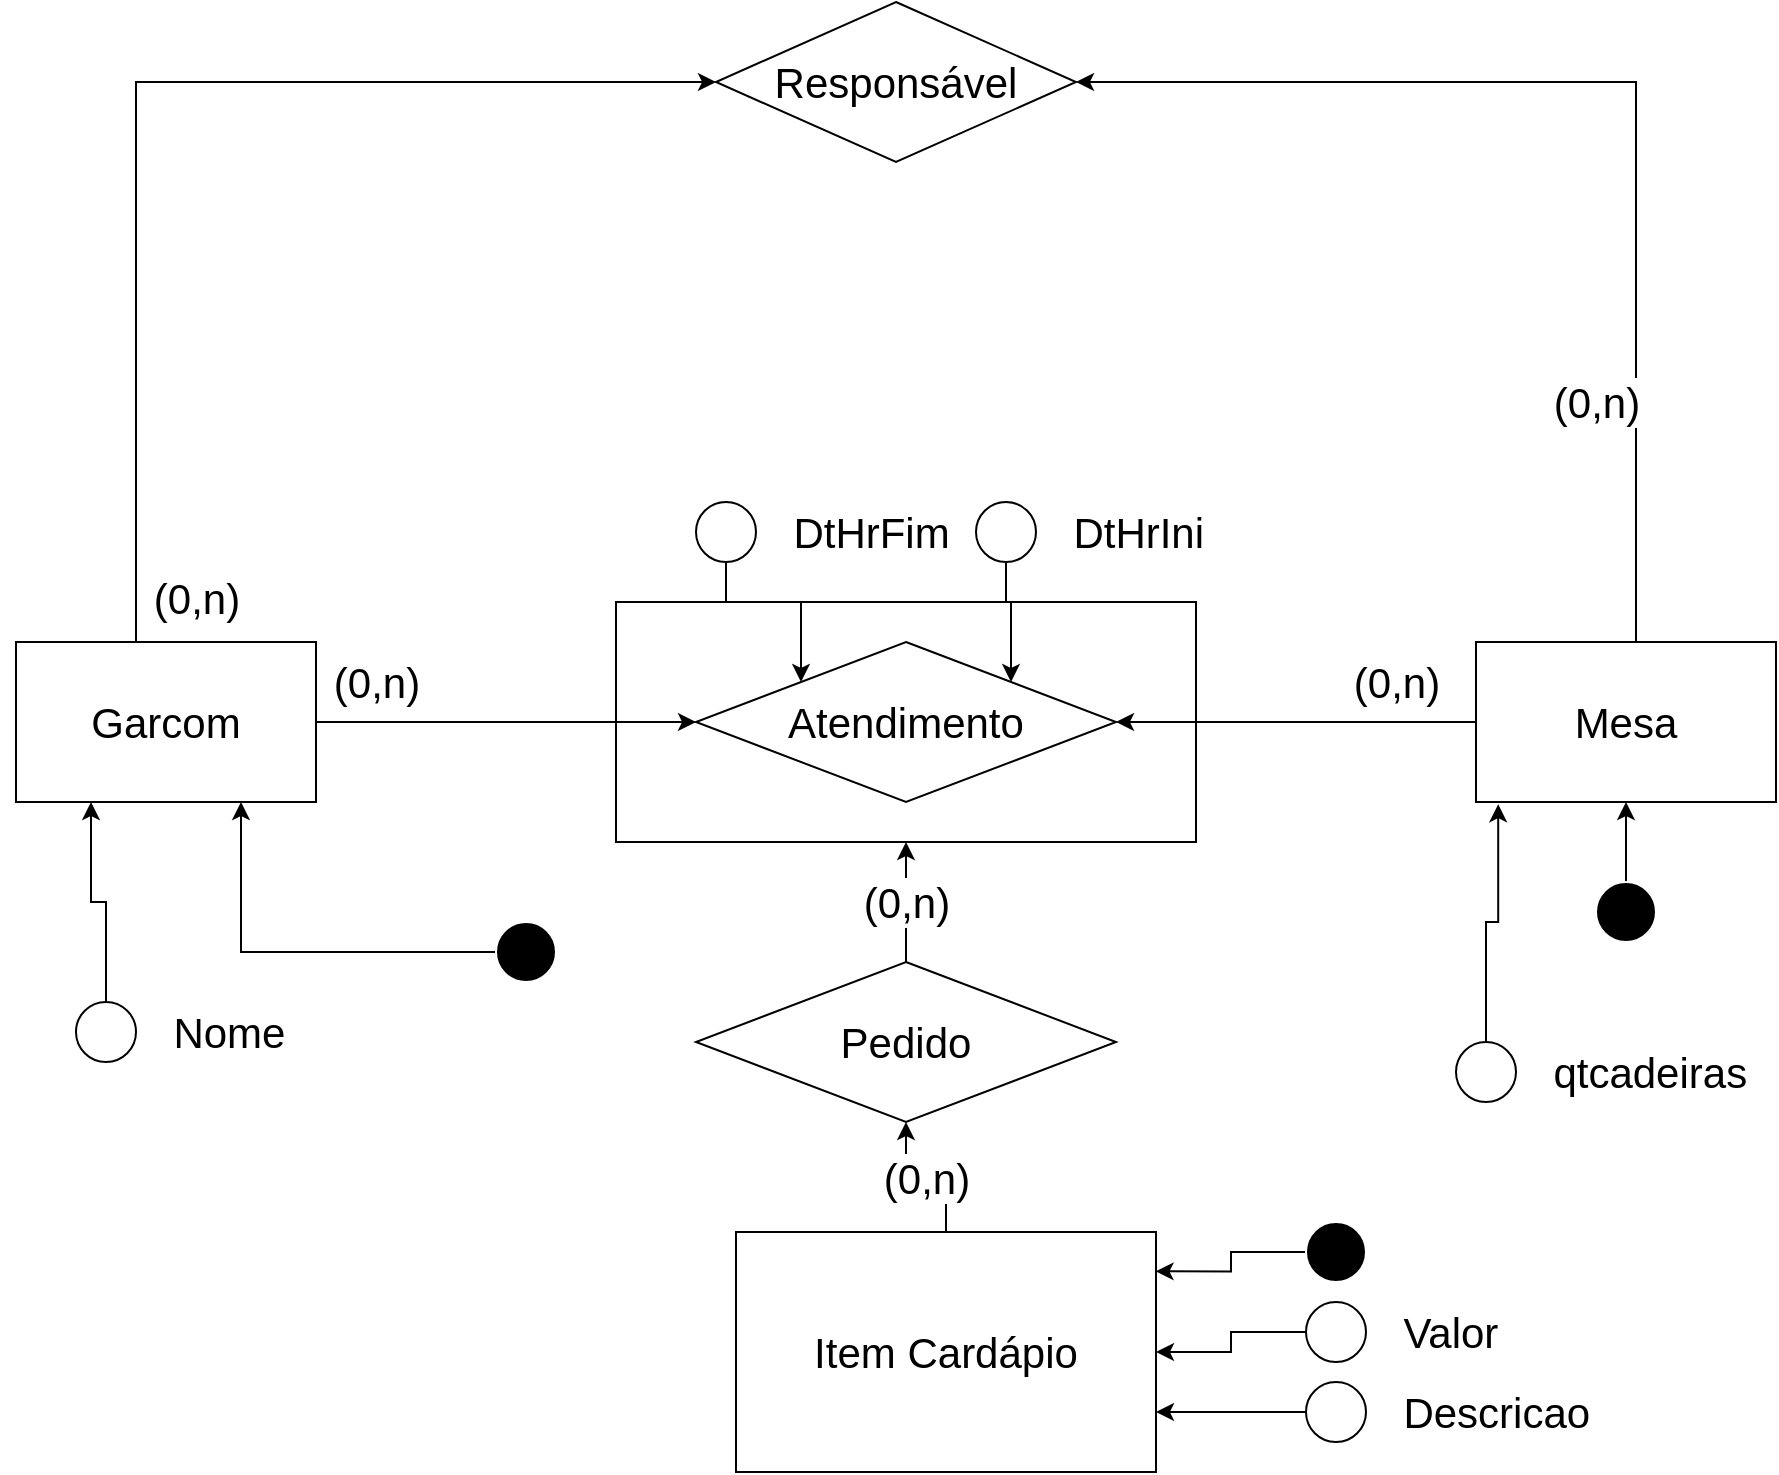 <mxfile>
    <diagram id="57k0my2M7IkiMMH7IKEr" name="Página-1">
        <mxGraphModel dx="1972" dy="2113" grid="1" gridSize="10" guides="1" tooltips="1" connect="1" arrows="1" fold="1" page="1" pageScale="1" pageWidth="827" pageHeight="1169" math="0" shadow="0">
            <root>
                <mxCell id="0"/>
                <mxCell id="1" parent="0"/>
                <mxCell id="71" value="" style="whiteSpace=wrap;html=1;fontSize=21;rounded=0;" parent="1" vertex="1">
                    <mxGeometry x="280" y="-150" width="290" height="120" as="geometry"/>
                </mxCell>
                <mxCell id="47" style="edgeStyle=orthogonalEdgeStyle;rounded=0;html=1;entryX=0.75;entryY=1;entryDx=0;entryDy=0;fontSize=21;" parent="1" source="15" target="37" edge="1">
                    <mxGeometry relative="1" as="geometry"/>
                </mxCell>
                <mxCell id="15" value="&lt;font color=&quot;#ffffff&quot;&gt;&lt;span style=&quot;white-space: pre&quot;&gt;&#9;&lt;/span&gt;Matricula&lt;/font&gt;" style="ellipse;whiteSpace=wrap;html=1;aspect=fixed;fontSize=21;align=left;labelBackgroundColor=none;strokeColor=#FFFFFF;fillColor=#000000;strokeWidth=1;fontColor=#333333;" parent="1" vertex="1">
                    <mxGeometry x="220" y="10" width="30" height="30" as="geometry"/>
                </mxCell>
                <mxCell id="39" value="(0,n)" style="edgeStyle=orthogonalEdgeStyle;html=1;entryX=1;entryY=0.5;entryDx=0;entryDy=0;fontSize=21;rounded=0;" parent="1" source="8" target="38" edge="1">
                    <mxGeometry x="-0.571" y="20" relative="1" as="geometry">
                        <Array as="points">
                            <mxPoint x="790" y="-90"/>
                            <mxPoint x="790" y="-410"/>
                        </Array>
                        <mxPoint as="offset"/>
                    </mxGeometry>
                </mxCell>
                <mxCell id="59" value="(0,n)" style="edgeStyle=orthogonalEdgeStyle;rounded=0;html=1;entryX=1;entryY=0.5;entryDx=0;entryDy=0;fontSize=21;" parent="1" source="8" target="53" edge="1">
                    <mxGeometry x="-0.556" y="-20" relative="1" as="geometry">
                        <mxPoint as="offset"/>
                    </mxGeometry>
                </mxCell>
                <mxCell id="8" value="Mesa" style="rounded=0;whiteSpace=wrap;html=1;fontSize=21;" parent="1" vertex="1">
                    <mxGeometry x="710" y="-130" width="150" height="80" as="geometry"/>
                </mxCell>
                <mxCell id="50" value="" style="edgeStyle=orthogonalEdgeStyle;rounded=0;html=1;fontSize=21;entryX=0.074;entryY=1.014;entryDx=0;entryDy=0;entryPerimeter=0;" parent="1" source="23" target="8" edge="1">
                    <mxGeometry relative="1" as="geometry">
                        <mxPoint x="635" y="-20" as="targetPoint"/>
                    </mxGeometry>
                </mxCell>
                <mxCell id="23" value="&lt;span style=&quot;white-space: pre&quot;&gt;&#9;&lt;/span&gt;qtcadeiras" style="ellipse;whiteSpace=wrap;html=1;aspect=fixed;fontSize=21;align=left;strokeWidth=1;fillColor=#FFFFFF;strokeColor=#000000;" parent="1" vertex="1">
                    <mxGeometry x="700" y="70" width="30" height="30" as="geometry"/>
                </mxCell>
                <mxCell id="40" value="(0,n)" style="edgeStyle=orthogonalEdgeStyle;html=1;exitX=0;exitY=0.5;exitDx=0;exitDy=0;entryX=0;entryY=0.5;entryDx=0;entryDy=0;fontSize=21;rounded=0;" parent="1" source="37" target="38" edge="1">
                    <mxGeometry x="-0.636" y="-30" relative="1" as="geometry">
                        <Array as="points">
                            <mxPoint x="40" y="-90"/>
                            <mxPoint x="40" y="-410"/>
                        </Array>
                        <mxPoint as="offset"/>
                    </mxGeometry>
                </mxCell>
                <mxCell id="58" value="(0,n)" style="edgeStyle=orthogonalEdgeStyle;rounded=0;html=1;entryX=0;entryY=0.5;entryDx=0;entryDy=0;fontSize=21;" parent="1" source="37" target="53" edge="1">
                    <mxGeometry x="-0.684" y="20" relative="1" as="geometry">
                        <Array as="points">
                            <mxPoint x="190" y="-90"/>
                            <mxPoint x="190" y="-90"/>
                        </Array>
                        <mxPoint as="offset"/>
                    </mxGeometry>
                </mxCell>
                <mxCell id="37" value="Garcom" style="rounded=0;whiteSpace=wrap;html=1;fontSize=21;" parent="1" vertex="1">
                    <mxGeometry x="-20" y="-130" width="150" height="80" as="geometry"/>
                </mxCell>
                <mxCell id="38" value="&lt;span style=&quot;font-size: 21px&quot;&gt;Responsável&lt;/span&gt;" style="rhombus;whiteSpace=wrap;html=1;" parent="1" vertex="1">
                    <mxGeometry x="330" y="-450" width="180" height="80" as="geometry"/>
                </mxCell>
                <mxCell id="49" style="edgeStyle=orthogonalEdgeStyle;rounded=0;html=1;entryX=0.25;entryY=1;entryDx=0;entryDy=0;fontSize=21;" parent="1" source="46" target="37" edge="1">
                    <mxGeometry relative="1" as="geometry"/>
                </mxCell>
                <mxCell id="46" value="&lt;span style=&quot;white-space: pre&quot;&gt;&#9;&lt;/span&gt;Nome" style="ellipse;whiteSpace=wrap;html=1;aspect=fixed;fontSize=21;align=left;strokeWidth=1;fillColor=#FFFFFF;strokeColor=#000000;" parent="1" vertex="1">
                    <mxGeometry x="10" y="50" width="30" height="30" as="geometry"/>
                </mxCell>
                <mxCell id="52" style="edgeStyle=orthogonalEdgeStyle;rounded=0;html=1;fontSize=21;" parent="1" source="51" target="8" edge="1">
                    <mxGeometry relative="1" as="geometry"/>
                </mxCell>
                <mxCell id="51" value="&lt;font color=&quot;#ffffff&quot;&gt;&lt;span style=&quot;white-space: pre&quot;&gt;&#9;&lt;/span&gt;Nr&lt;/font&gt;" style="ellipse;whiteSpace=wrap;html=1;aspect=fixed;fontSize=21;align=left;labelBackgroundColor=none;strokeColor=#FFFFFF;fillColor=#000000;strokeWidth=1;fontColor=#333333;" parent="1" vertex="1">
                    <mxGeometry x="770" y="-10" width="30" height="30" as="geometry"/>
                </mxCell>
                <mxCell id="53" value="Atendimento" style="rhombus;whiteSpace=wrap;html=1;fontSize=21;" parent="1" vertex="1">
                    <mxGeometry x="320" y="-130" width="210" height="80" as="geometry"/>
                </mxCell>
                <mxCell id="57" style="edgeStyle=orthogonalEdgeStyle;rounded=0;html=1;entryX=1;entryY=0;entryDx=0;entryDy=0;fontSize=21;" parent="1" source="54" target="53" edge="1">
                    <mxGeometry relative="1" as="geometry"/>
                </mxCell>
                <mxCell id="54" value="&lt;span style=&quot;white-space: pre&quot;&gt;&#9;&lt;/span&gt;DtHrIni" style="ellipse;whiteSpace=wrap;html=1;aspect=fixed;fontSize=21;align=left;strokeWidth=1;fillColor=#FFFFFF;strokeColor=#000000;" parent="1" vertex="1">
                    <mxGeometry x="460" y="-200" width="30" height="30" as="geometry"/>
                </mxCell>
                <mxCell id="56" style="edgeStyle=orthogonalEdgeStyle;rounded=0;html=1;entryX=0;entryY=0;entryDx=0;entryDy=0;fontSize=21;" parent="1" source="55" target="53" edge="1">
                    <mxGeometry relative="1" as="geometry"/>
                </mxCell>
                <mxCell id="55" value="&lt;span style=&quot;white-space: pre&quot;&gt;&#9;&lt;/span&gt;DtHrFim" style="ellipse;whiteSpace=wrap;html=1;aspect=fixed;fontSize=21;align=left;strokeWidth=1;fillColor=#FFFFFF;strokeColor=#000000;" parent="1" vertex="1">
                    <mxGeometry x="320" y="-200" width="30" height="30" as="geometry"/>
                </mxCell>
                <mxCell id="69" value="(0,n)" style="edgeStyle=orthogonalEdgeStyle;rounded=0;html=1;fontSize=21;" parent="1" source="60" target="68" edge="1">
                    <mxGeometry relative="1" as="geometry"/>
                </mxCell>
                <mxCell id="72" value="(0,n)" style="edgeStyle=orthogonalEdgeStyle;rounded=0;html=1;fontSize=21;" parent="1" source="68" target="71" edge="1">
                    <mxGeometry relative="1" as="geometry"/>
                </mxCell>
                <mxCell id="68" value="Pedido" style="rhombus;whiteSpace=wrap;html=1;fontSize=21;rounded=0;" parent="1" vertex="1">
                    <mxGeometry x="320" y="30" width="210" height="80" as="geometry"/>
                </mxCell>
                <mxCell id="73" value="" style="group" vertex="1" connectable="0" parent="1">
                    <mxGeometry x="340" y="160" width="315" height="125" as="geometry"/>
                </mxCell>
                <mxCell id="60" value="Item Cardápio" style="rounded=0;whiteSpace=wrap;html=1;fontSize=21;" parent="73" vertex="1">
                    <mxGeometry y="5" width="210" height="120" as="geometry"/>
                </mxCell>
                <mxCell id="64" style="edgeStyle=orthogonalEdgeStyle;rounded=0;html=1;entryX=0.999;entryY=0.164;entryDx=0;entryDy=0;entryPerimeter=0;fontSize=21;" parent="73" source="61" target="60" edge="1">
                    <mxGeometry relative="1" as="geometry"/>
                </mxCell>
                <mxCell id="61" value="&lt;font color=&quot;#ffffff&quot;&gt;&lt;span style=&quot;white-space: pre&quot;&gt;&#9;&lt;/span&gt;Nr&lt;/font&gt;" style="ellipse;whiteSpace=wrap;html=1;aspect=fixed;fontSize=21;align=left;labelBackgroundColor=none;strokeColor=#FFFFFF;fillColor=#000000;strokeWidth=1;fontColor=#333333;" parent="73" vertex="1">
                    <mxGeometry x="285" width="30" height="30" as="geometry"/>
                </mxCell>
                <mxCell id="65" style="edgeStyle=orthogonalEdgeStyle;rounded=0;html=1;entryX=1;entryY=0.5;entryDx=0;entryDy=0;fontSize=21;" parent="73" source="62" target="60" edge="1">
                    <mxGeometry relative="1" as="geometry"/>
                </mxCell>
                <mxCell id="62" value="&lt;span style=&quot;white-space: pre&quot;&gt;&#9;&lt;/span&gt;Valor" style="ellipse;whiteSpace=wrap;html=1;aspect=fixed;fontSize=21;align=left;strokeWidth=1;fillColor=#FFFFFF;strokeColor=#000000;" parent="73" vertex="1">
                    <mxGeometry x="285" y="40" width="30" height="30" as="geometry"/>
                </mxCell>
                <mxCell id="66" style="edgeStyle=orthogonalEdgeStyle;rounded=0;html=1;entryX=1;entryY=0.75;entryDx=0;entryDy=0;fontSize=21;" parent="73" source="63" target="60" edge="1">
                    <mxGeometry relative="1" as="geometry"/>
                </mxCell>
                <mxCell id="63" value="&lt;span style=&quot;white-space: pre&quot;&gt;&#9;&lt;/span&gt;Descricao" style="ellipse;whiteSpace=wrap;html=1;aspect=fixed;fontSize=21;align=left;strokeWidth=1;fillColor=#FFFFFF;strokeColor=#000000;" parent="73" vertex="1">
                    <mxGeometry x="285" y="80" width="30" height="30" as="geometry"/>
                </mxCell>
            </root>
        </mxGraphModel>
    </diagram>
</mxfile>